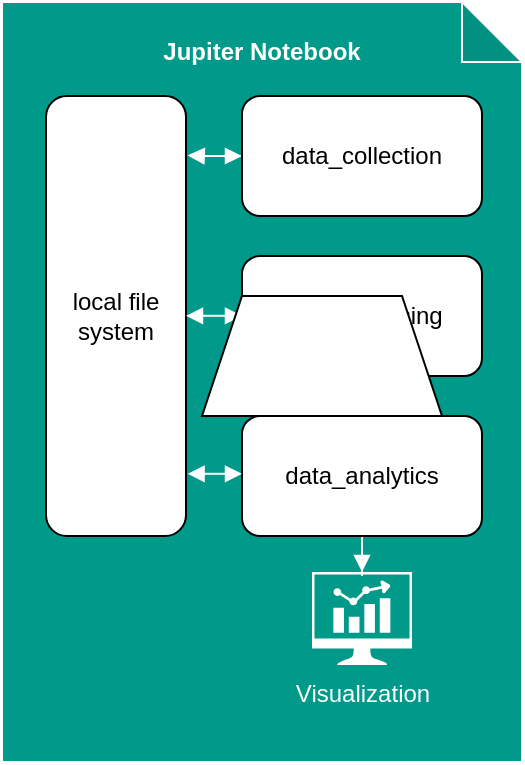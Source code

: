 <mxfile version="23.1.2" type="github">
  <diagram name="Seite-1" id="6xaDlkBND-Z9a0DsL5Lj">
    <mxGraphModel dx="830" dy="442" grid="1" gridSize="10" guides="1" tooltips="1" connect="1" arrows="1" fold="1" page="1" pageScale="1" pageWidth="827" pageHeight="1169" math="0" shadow="0">
      <root>
        <mxCell id="0" />
        <mxCell id="1" parent="0" />
        <mxCell id="KtGIijuRkzR_cSvOx2hp-1" value="&lt;p style=&quot;line-height: 110%;&quot;&gt;Jupiter Notebook&lt;/p&gt;" style="shape=note;whiteSpace=wrap;html=1;backgroundOutline=1;darkOpacity=0.05;fillColor=#00998A;strokeColor=#FFFFFF;verticalAlign=top;fontStyle=1;fontColor=#FFFFFF;" vertex="1" parent="1">
          <mxGeometry x="170" y="203" width="260" height="380" as="geometry" />
        </mxCell>
        <mxCell id="KtGIijuRkzR_cSvOx2hp-6" style="edgeStyle=orthogonalEdgeStyle;rounded=0;orthogonalLoop=1;jettySize=auto;html=1;entryX=1.012;entryY=0.135;entryDx=0;entryDy=0;entryPerimeter=0;strokeColor=#FFFFFF;endArrow=block;endFill=1;startArrow=block;startFill=1;" edge="1" parent="1" source="KtGIijuRkzR_cSvOx2hp-2" target="KtGIijuRkzR_cSvOx2hp-5">
          <mxGeometry relative="1" as="geometry" />
        </mxCell>
        <mxCell id="KtGIijuRkzR_cSvOx2hp-2" value="data_collection" style="rounded=1;whiteSpace=wrap;html=1;" vertex="1" parent="1">
          <mxGeometry x="290" y="250" width="120" height="60" as="geometry" />
        </mxCell>
        <mxCell id="KtGIijuRkzR_cSvOx2hp-3" value="data_cleansing" style="rounded=1;whiteSpace=wrap;html=1;" vertex="1" parent="1">
          <mxGeometry x="290" y="330" width="120" height="60" as="geometry" />
        </mxCell>
        <mxCell id="KtGIijuRkzR_cSvOx2hp-12" value="" style="edgeStyle=orthogonalEdgeStyle;rounded=0;orthogonalLoop=1;jettySize=auto;html=1;strokeColor=#FFFFFF;endArrow=block;endFill=1;startArrow=none;startFill=0;" edge="1" parent="1" source="KtGIijuRkzR_cSvOx2hp-4" target="KtGIijuRkzR_cSvOx2hp-11">
          <mxGeometry relative="1" as="geometry" />
        </mxCell>
        <mxCell id="KtGIijuRkzR_cSvOx2hp-4" value="data_analytics" style="rounded=1;whiteSpace=wrap;html=1;" vertex="1" parent="1">
          <mxGeometry x="290" y="410" width="120" height="60" as="geometry" />
        </mxCell>
        <mxCell id="KtGIijuRkzR_cSvOx2hp-5" value="local file system" style="rounded=1;whiteSpace=wrap;html=1;" vertex="1" parent="1">
          <mxGeometry x="192" y="250" width="70" height="220" as="geometry" />
        </mxCell>
        <mxCell id="KtGIijuRkzR_cSvOx2hp-7" style="edgeStyle=orthogonalEdgeStyle;rounded=0;orthogonalLoop=1;jettySize=auto;html=1;entryX=1;entryY=0.5;entryDx=0;entryDy=0;endArrow=block;endFill=1;startArrow=block;startFill=1;strokeColor=#FFFFFF;" edge="1" parent="1" target="KtGIijuRkzR_cSvOx2hp-5">
          <mxGeometry relative="1" as="geometry">
            <mxPoint x="290" y="359.89" as="sourcePoint" />
            <mxPoint x="271" y="359.89" as="targetPoint" />
          </mxGeometry>
        </mxCell>
        <mxCell id="KtGIijuRkzR_cSvOx2hp-10" style="edgeStyle=orthogonalEdgeStyle;rounded=0;orthogonalLoop=1;jettySize=auto;html=1;entryX=1.011;entryY=0.86;entryDx=0;entryDy=0;entryPerimeter=0;startArrow=block;startFill=1;strokeColor=#FFFFFF;endArrow=block;endFill=1;" edge="1" parent="1" target="KtGIijuRkzR_cSvOx2hp-5">
          <mxGeometry relative="1" as="geometry">
            <mxPoint x="290" y="438.89" as="sourcePoint" />
            <mxPoint x="271" y="438.89" as="targetPoint" />
          </mxGeometry>
        </mxCell>
        <mxCell id="KtGIijuRkzR_cSvOx2hp-11" value="Visualization" style="sketch=0;pointerEvents=1;shadow=0;dashed=0;html=1;strokeColor=none;fillColor=#ffffff;aspect=fixed;labelPosition=center;verticalLabelPosition=bottom;verticalAlign=top;align=center;outlineConnect=0;shape=mxgraph.vvd.nsx_dashboard;fontColor=#FFFFFF;" vertex="1" parent="1">
          <mxGeometry x="325" y="488" width="50" height="46.5" as="geometry" />
        </mxCell>
        <mxCell id="KtGIijuRkzR_cSvOx2hp-13" value="" style="shape=trapezoid;perimeter=trapezoidPerimeter;whiteSpace=wrap;html=1;fixedSize=1;" vertex="1" parent="1">
          <mxGeometry x="270" y="350" width="120" height="60" as="geometry" />
        </mxCell>
      </root>
    </mxGraphModel>
  </diagram>
</mxfile>
